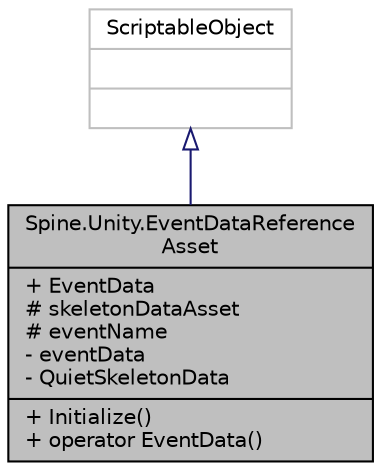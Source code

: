 digraph "Spine.Unity.EventDataReferenceAsset"
{
 // LATEX_PDF_SIZE
  edge [fontname="Helvetica",fontsize="10",labelfontname="Helvetica",labelfontsize="10"];
  node [fontname="Helvetica",fontsize="10",shape=record];
  Node1 [label="{Spine.Unity.EventDataReference\lAsset\n|+ EventData\l# skeletonDataAsset\l# eventName\l- eventData\l- QuietSkeletonData\l|+ Initialize()\l+ operator EventData()\l}",height=0.2,width=0.4,color="black", fillcolor="grey75", style="filled", fontcolor="black",tooltip=" "];
  Node2 -> Node1 [dir="back",color="midnightblue",fontsize="10",style="solid",arrowtail="onormal",fontname="Helvetica"];
  Node2 [label="{ScriptableObject\n||}",height=0.2,width=0.4,color="grey75", fillcolor="white", style="filled",tooltip=" "];
}
